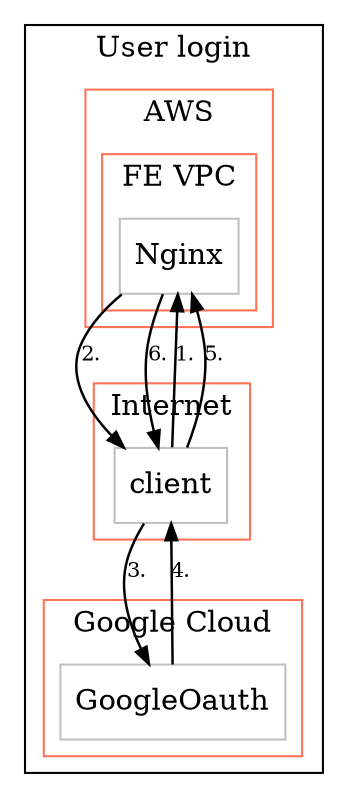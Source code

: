 digraph G {
compound=true;
    subgraph cluster1 {
    label="User login";
    color="Black";
        subgraph cluster2 {
        label="AWS";
        color="Coral1";
            subgraph cluster3 {
            label="FE VPC";
            color="Coral1";
                node4 [label="Nginx" shape="box", margin="0.1", color="Grey"];
            }
        }
        subgraph cluster5 {
        label="Internet";
        color="Coral1";
            node6 [label="client" shape="box", margin="0.1", color="Grey"];
        }
        subgraph cluster7 {
        label="Google Cloud";
        color="Coral1";
            node8 [label="GoogleOauth" shape="box", margin="0.1", color="Grey"];
        }
    }
node6->node4 [label="1." fontsize="10",penwidth="1.2",arrowsize="0.8"];
node4->node6 [label="2." fontsize="10",penwidth="1.2",arrowsize="0.8"];
node6->node8 [label="3." fontsize="10",penwidth="1.2",arrowsize="0.8"];
node8->node6 [label="4." fontsize="10",penwidth="1.2",arrowsize="0.8"];
node6->node4 [label="5." fontsize="10",penwidth="1.2",arrowsize="0.8"];
node4->node6 [label="6." fontsize="10",penwidth="1.2",arrowsize="0.8"];
}